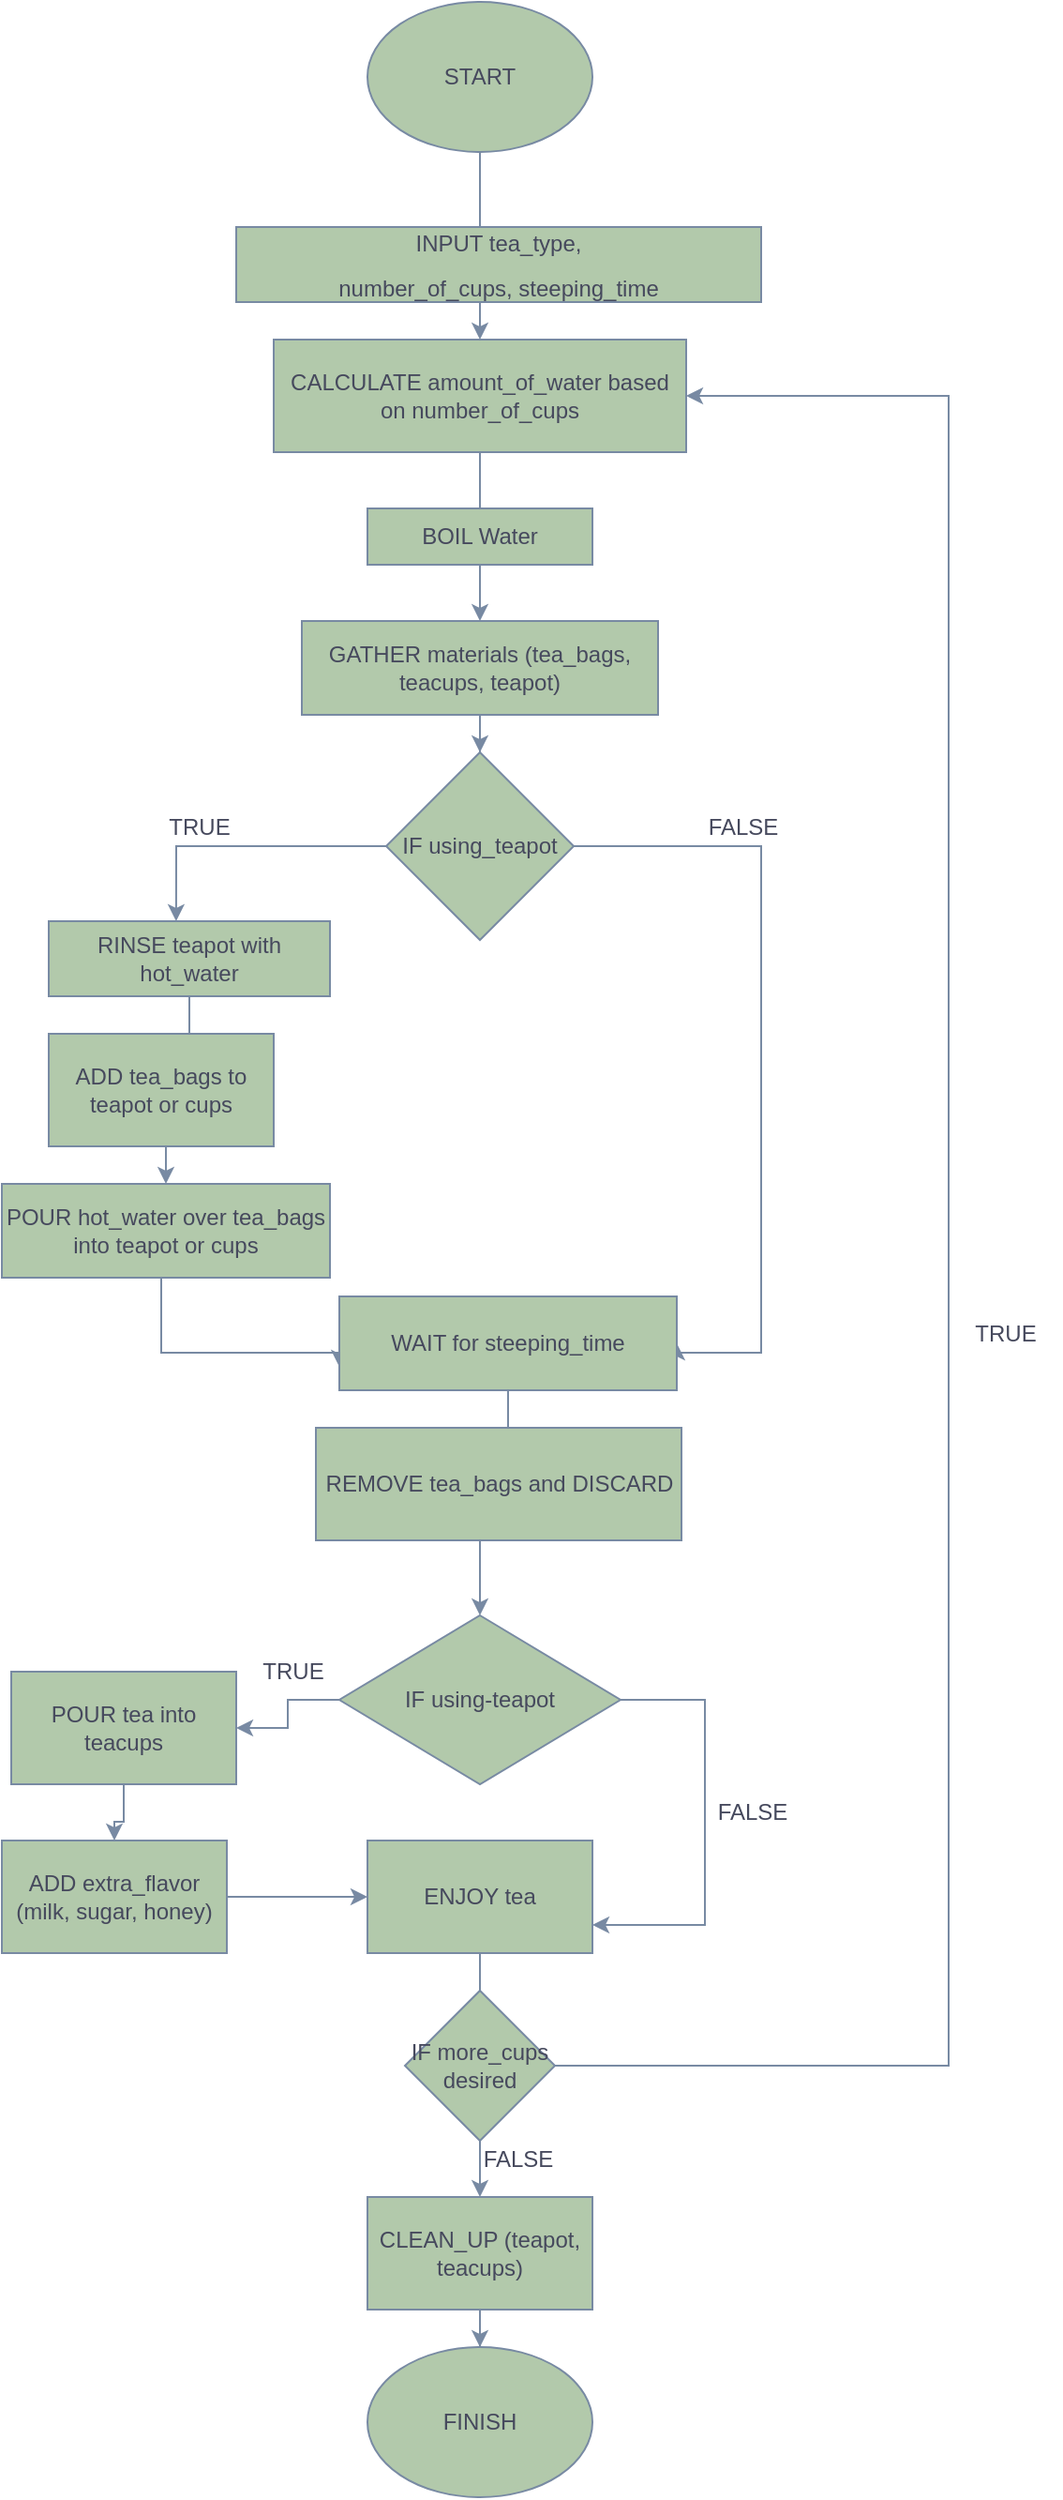 <mxfile version="21.1.4" type="github">
  <diagram name="Page-1" id="4DlaLct0QE8cwM5zOf2Q">
    <mxGraphModel dx="1434" dy="796" grid="1" gridSize="10" guides="1" tooltips="1" connect="1" arrows="1" fold="1" page="1" pageScale="1" pageWidth="850" pageHeight="1100" math="0" shadow="0">
      <root>
        <mxCell id="0" />
        <mxCell id="1" parent="0" />
        <mxCell id="fAprmChVQwTHgOSSy4RH-19" value="" style="edgeStyle=orthogonalEdgeStyle;rounded=0;orthogonalLoop=1;jettySize=auto;html=1;labelBackgroundColor=none;strokeColor=#788AA3;fontColor=default;" edge="1" parent="1" source="fAprmChVQwTHgOSSy4RH-1" target="fAprmChVQwTHgOSSy4RH-3">
          <mxGeometry relative="1" as="geometry" />
        </mxCell>
        <mxCell id="fAprmChVQwTHgOSSy4RH-1" value="START" style="ellipse;whiteSpace=wrap;html=1;labelBackgroundColor=none;fillColor=#B2C9AB;strokeColor=#788AA3;fontColor=#46495D;" vertex="1" parent="1">
          <mxGeometry x="350" y="20" width="120" height="80" as="geometry" />
        </mxCell>
        <mxCell id="fAprmChVQwTHgOSSy4RH-2" value="&lt;p style=&quot;line-height:200%&quot; class=&quot;MsoNormal&quot;&gt;INPUT tea_type,&lt;br/&gt;number_of_cups, steeping_time&lt;/p&gt;" style="rounded=0;whiteSpace=wrap;html=1;labelBackgroundColor=none;fillColor=#B2C9AB;strokeColor=#788AA3;fontColor=#46495D;" vertex="1" parent="1">
          <mxGeometry x="280" y="140" width="280" height="40" as="geometry" />
        </mxCell>
        <mxCell id="fAprmChVQwTHgOSSy4RH-20" value="" style="edgeStyle=orthogonalEdgeStyle;rounded=0;orthogonalLoop=1;jettySize=auto;html=1;labelBackgroundColor=none;strokeColor=#788AA3;fontColor=default;" edge="1" parent="1" source="fAprmChVQwTHgOSSy4RH-3" target="fAprmChVQwTHgOSSy4RH-5">
          <mxGeometry relative="1" as="geometry" />
        </mxCell>
        <mxCell id="fAprmChVQwTHgOSSy4RH-3" value="CALCULATE amount_of_water based on number_of_cups" style="rounded=0;whiteSpace=wrap;html=1;labelBackgroundColor=none;fillColor=#B2C9AB;strokeColor=#788AA3;fontColor=#46495D;" vertex="1" parent="1">
          <mxGeometry x="300" y="200" width="220" height="60" as="geometry" />
        </mxCell>
        <mxCell id="fAprmChVQwTHgOSSy4RH-4" value="BOIL Water" style="rounded=0;whiteSpace=wrap;html=1;labelBackgroundColor=none;fillColor=#B2C9AB;strokeColor=#788AA3;fontColor=#46495D;" vertex="1" parent="1">
          <mxGeometry x="350" y="290" width="120" height="30" as="geometry" />
        </mxCell>
        <mxCell id="fAprmChVQwTHgOSSy4RH-21" value="" style="edgeStyle=orthogonalEdgeStyle;rounded=0;orthogonalLoop=1;jettySize=auto;html=1;labelBackgroundColor=none;strokeColor=#788AA3;fontColor=default;" edge="1" parent="1" source="fAprmChVQwTHgOSSy4RH-5" target="fAprmChVQwTHgOSSy4RH-6">
          <mxGeometry relative="1" as="geometry" />
        </mxCell>
        <mxCell id="fAprmChVQwTHgOSSy4RH-5" value="GATHER materials (tea_bags, teacups, teapot)" style="rounded=0;whiteSpace=wrap;html=1;labelBackgroundColor=none;fillColor=#B2C9AB;strokeColor=#788AA3;fontColor=#46495D;" vertex="1" parent="1">
          <mxGeometry x="315" y="350" width="190" height="50" as="geometry" />
        </mxCell>
        <mxCell id="fAprmChVQwTHgOSSy4RH-23" value="" style="edgeStyle=orthogonalEdgeStyle;rounded=0;orthogonalLoop=1;jettySize=auto;html=1;entryX=0.453;entryY=0;entryDx=0;entryDy=0;entryPerimeter=0;labelBackgroundColor=none;strokeColor=#788AA3;fontColor=default;" edge="1" parent="1" source="fAprmChVQwTHgOSSy4RH-6" target="fAprmChVQwTHgOSSy4RH-7">
          <mxGeometry relative="1" as="geometry">
            <mxPoint x="280" y="470" as="targetPoint" />
          </mxGeometry>
        </mxCell>
        <mxCell id="fAprmChVQwTHgOSSy4RH-24" value="" style="edgeStyle=orthogonalEdgeStyle;rounded=0;orthogonalLoop=1;jettySize=auto;html=1;entryX=1;entryY=0.5;entryDx=0;entryDy=0;labelBackgroundColor=none;strokeColor=#788AA3;fontColor=default;" edge="1" parent="1" source="fAprmChVQwTHgOSSy4RH-6" target="fAprmChVQwTHgOSSy4RH-10">
          <mxGeometry relative="1" as="geometry">
            <Array as="points">
              <mxPoint x="560" y="470" />
              <mxPoint x="560" y="740" />
              <mxPoint x="515" y="740" />
            </Array>
          </mxGeometry>
        </mxCell>
        <mxCell id="fAprmChVQwTHgOSSy4RH-6" value="IF using_teapot" style="rhombus;whiteSpace=wrap;html=1;labelBackgroundColor=none;fillColor=#B2C9AB;strokeColor=#788AA3;fontColor=#46495D;" vertex="1" parent="1">
          <mxGeometry x="360" y="420" width="100" height="100" as="geometry" />
        </mxCell>
        <mxCell id="fAprmChVQwTHgOSSy4RH-27" value="" style="edgeStyle=orthogonalEdgeStyle;rounded=0;orthogonalLoop=1;jettySize=auto;html=1;labelBackgroundColor=none;strokeColor=#788AA3;fontColor=default;" edge="1" parent="1" source="fAprmChVQwTHgOSSy4RH-7" target="fAprmChVQwTHgOSSy4RH-9">
          <mxGeometry relative="1" as="geometry" />
        </mxCell>
        <mxCell id="fAprmChVQwTHgOSSy4RH-7" value="RINSE teapot with hot_water" style="rounded=0;whiteSpace=wrap;html=1;labelBackgroundColor=none;fillColor=#B2C9AB;strokeColor=#788AA3;fontColor=#46495D;" vertex="1" parent="1">
          <mxGeometry x="180" y="510" width="150" height="40" as="geometry" />
        </mxCell>
        <mxCell id="fAprmChVQwTHgOSSy4RH-8" value="ADD tea_bags to teapot or cups" style="rounded=0;whiteSpace=wrap;html=1;labelBackgroundColor=none;fillColor=#B2C9AB;strokeColor=#788AA3;fontColor=#46495D;" vertex="1" parent="1">
          <mxGeometry x="180" y="570" width="120" height="60" as="geometry" />
        </mxCell>
        <mxCell id="fAprmChVQwTHgOSSy4RH-29" value="" style="edgeStyle=orthogonalEdgeStyle;rounded=0;orthogonalLoop=1;jettySize=auto;html=1;entryX=0;entryY=0.75;entryDx=0;entryDy=0;labelBackgroundColor=none;strokeColor=#788AA3;fontColor=default;" edge="1" parent="1" source="fAprmChVQwTHgOSSy4RH-9" target="fAprmChVQwTHgOSSy4RH-10">
          <mxGeometry relative="1" as="geometry">
            <mxPoint x="242.5" y="780" as="targetPoint" />
            <Array as="points">
              <mxPoint x="240" y="740" />
              <mxPoint x="335" y="740" />
            </Array>
          </mxGeometry>
        </mxCell>
        <mxCell id="fAprmChVQwTHgOSSy4RH-9" value="POUR hot_water over tea_bags into teapot or cups" style="rounded=0;whiteSpace=wrap;html=1;labelBackgroundColor=none;fillColor=#B2C9AB;strokeColor=#788AA3;fontColor=#46495D;" vertex="1" parent="1">
          <mxGeometry x="155" y="650" width="175" height="50" as="geometry" />
        </mxCell>
        <mxCell id="fAprmChVQwTHgOSSy4RH-30" value="" style="edgeStyle=orthogonalEdgeStyle;rounded=0;orthogonalLoop=1;jettySize=auto;html=1;labelBackgroundColor=none;strokeColor=#788AA3;fontColor=default;" edge="1" parent="1" source="fAprmChVQwTHgOSSy4RH-10" target="fAprmChVQwTHgOSSy4RH-12">
          <mxGeometry relative="1" as="geometry" />
        </mxCell>
        <mxCell id="fAprmChVQwTHgOSSy4RH-10" value="WAIT for steeping_time" style="rounded=0;whiteSpace=wrap;html=1;labelBackgroundColor=none;fillColor=#B2C9AB;strokeColor=#788AA3;fontColor=#46495D;" vertex="1" parent="1">
          <mxGeometry x="335" y="710" width="180" height="50" as="geometry" />
        </mxCell>
        <mxCell id="fAprmChVQwTHgOSSy4RH-11" value="REMOVE tea_bags and DISCARD" style="rounded=0;whiteSpace=wrap;html=1;labelBackgroundColor=none;fillColor=#B2C9AB;strokeColor=#788AA3;fontColor=#46495D;" vertex="1" parent="1">
          <mxGeometry x="322.5" y="780" width="195" height="60" as="geometry" />
        </mxCell>
        <mxCell id="fAprmChVQwTHgOSSy4RH-31" value="" style="edgeStyle=orthogonalEdgeStyle;rounded=0;orthogonalLoop=1;jettySize=auto;html=1;labelBackgroundColor=none;strokeColor=#788AA3;fontColor=default;" edge="1" parent="1" source="fAprmChVQwTHgOSSy4RH-12" target="fAprmChVQwTHgOSSy4RH-13">
          <mxGeometry relative="1" as="geometry" />
        </mxCell>
        <mxCell id="fAprmChVQwTHgOSSy4RH-33" value="" style="edgeStyle=orthogonalEdgeStyle;rounded=0;orthogonalLoop=1;jettySize=auto;html=1;entryX=1;entryY=0.75;entryDx=0;entryDy=0;labelBackgroundColor=none;strokeColor=#788AA3;fontColor=default;" edge="1" parent="1" source="fAprmChVQwTHgOSSy4RH-12" target="fAprmChVQwTHgOSSy4RH-15">
          <mxGeometry relative="1" as="geometry">
            <mxPoint x="565" y="925" as="targetPoint" />
            <Array as="points">
              <mxPoint x="530" y="925" />
              <mxPoint x="530" y="1045" />
            </Array>
          </mxGeometry>
        </mxCell>
        <mxCell id="fAprmChVQwTHgOSSy4RH-12" value="IF using-teapot" style="rhombus;whiteSpace=wrap;html=1;labelBackgroundColor=none;fillColor=#B2C9AB;strokeColor=#788AA3;fontColor=#46495D;" vertex="1" parent="1">
          <mxGeometry x="335" y="880" width="150" height="90" as="geometry" />
        </mxCell>
        <mxCell id="fAprmChVQwTHgOSSy4RH-36" value="" style="edgeStyle=orthogonalEdgeStyle;rounded=0;orthogonalLoop=1;jettySize=auto;html=1;labelBackgroundColor=none;strokeColor=#788AA3;fontColor=default;" edge="1" parent="1" source="fAprmChVQwTHgOSSy4RH-13" target="fAprmChVQwTHgOSSy4RH-14">
          <mxGeometry relative="1" as="geometry" />
        </mxCell>
        <mxCell id="fAprmChVQwTHgOSSy4RH-13" value="POUR tea into teacups" style="rounded=0;whiteSpace=wrap;html=1;labelBackgroundColor=none;fillColor=#B2C9AB;strokeColor=#788AA3;fontColor=#46495D;" vertex="1" parent="1">
          <mxGeometry x="160" y="910" width="120" height="60" as="geometry" />
        </mxCell>
        <mxCell id="fAprmChVQwTHgOSSy4RH-37" value="" style="edgeStyle=orthogonalEdgeStyle;rounded=0;orthogonalLoop=1;jettySize=auto;html=1;labelBackgroundColor=none;strokeColor=#788AA3;fontColor=default;" edge="1" parent="1" source="fAprmChVQwTHgOSSy4RH-14" target="fAprmChVQwTHgOSSy4RH-15">
          <mxGeometry relative="1" as="geometry" />
        </mxCell>
        <mxCell id="fAprmChVQwTHgOSSy4RH-14" value="ADD extra_flavor (milk, sugar, honey)" style="rounded=0;whiteSpace=wrap;html=1;labelBackgroundColor=none;fillColor=#B2C9AB;strokeColor=#788AA3;fontColor=#46495D;" vertex="1" parent="1">
          <mxGeometry x="155" y="1000" width="120" height="60" as="geometry" />
        </mxCell>
        <mxCell id="fAprmChVQwTHgOSSy4RH-38" value="" style="edgeStyle=orthogonalEdgeStyle;rounded=0;orthogonalLoop=1;jettySize=auto;html=1;labelBackgroundColor=none;strokeColor=#788AA3;fontColor=default;" edge="1" parent="1" source="fAprmChVQwTHgOSSy4RH-15" target="fAprmChVQwTHgOSSy4RH-17">
          <mxGeometry relative="1" as="geometry" />
        </mxCell>
        <mxCell id="fAprmChVQwTHgOSSy4RH-15" value="ENJOY tea" style="rounded=0;whiteSpace=wrap;html=1;labelBackgroundColor=none;fillColor=#B2C9AB;strokeColor=#788AA3;fontColor=#46495D;" vertex="1" parent="1">
          <mxGeometry x="350" y="1000" width="120" height="60" as="geometry" />
        </mxCell>
        <mxCell id="fAprmChVQwTHgOSSy4RH-41" value="" style="edgeStyle=orthogonalEdgeStyle;rounded=0;orthogonalLoop=1;jettySize=auto;html=1;entryX=1;entryY=0.5;entryDx=0;entryDy=0;labelBackgroundColor=none;strokeColor=#788AA3;fontColor=default;" edge="1" parent="1" source="fAprmChVQwTHgOSSy4RH-16" target="fAprmChVQwTHgOSSy4RH-3">
          <mxGeometry relative="1" as="geometry">
            <mxPoint x="750" y="280" as="targetPoint" />
            <Array as="points">
              <mxPoint x="660" y="1120" />
              <mxPoint x="660" y="230" />
            </Array>
          </mxGeometry>
        </mxCell>
        <mxCell id="fAprmChVQwTHgOSSy4RH-16" value="IF more_cups desired" style="rhombus;whiteSpace=wrap;html=1;labelBackgroundColor=none;fillColor=#B2C9AB;strokeColor=#788AA3;fontColor=#46495D;" vertex="1" parent="1">
          <mxGeometry x="370" y="1080" width="80" height="80" as="geometry" />
        </mxCell>
        <mxCell id="fAprmChVQwTHgOSSy4RH-39" value="" style="edgeStyle=orthogonalEdgeStyle;rounded=0;orthogonalLoop=1;jettySize=auto;html=1;labelBackgroundColor=none;strokeColor=#788AA3;fontColor=default;" edge="1" parent="1" source="fAprmChVQwTHgOSSy4RH-17" target="fAprmChVQwTHgOSSy4RH-18">
          <mxGeometry relative="1" as="geometry" />
        </mxCell>
        <mxCell id="fAprmChVQwTHgOSSy4RH-17" value="CLEAN_UP (teapot, teacups)" style="rounded=0;whiteSpace=wrap;html=1;labelBackgroundColor=none;fillColor=#B2C9AB;strokeColor=#788AA3;fontColor=#46495D;" vertex="1" parent="1">
          <mxGeometry x="350" y="1190" width="120" height="60" as="geometry" />
        </mxCell>
        <mxCell id="fAprmChVQwTHgOSSy4RH-18" value="FINISH" style="ellipse;whiteSpace=wrap;html=1;labelBackgroundColor=none;fillColor=#B2C9AB;strokeColor=#788AA3;fontColor=#46495D;" vertex="1" parent="1">
          <mxGeometry x="350" y="1270" width="120" height="80" as="geometry" />
        </mxCell>
        <mxCell id="fAprmChVQwTHgOSSy4RH-25" value="TRUE" style="text;html=1;align=center;verticalAlign=middle;resizable=0;points=[];autosize=1;strokeColor=none;fillColor=none;labelBackgroundColor=none;fontColor=#46495D;" vertex="1" parent="1">
          <mxGeometry x="230" y="445" width="60" height="30" as="geometry" />
        </mxCell>
        <mxCell id="fAprmChVQwTHgOSSy4RH-26" value="FALSE" style="text;html=1;align=center;verticalAlign=middle;resizable=0;points=[];autosize=1;strokeColor=none;fillColor=none;labelBackgroundColor=none;fontColor=#46495D;" vertex="1" parent="1">
          <mxGeometry x="520" y="445" width="60" height="30" as="geometry" />
        </mxCell>
        <mxCell id="fAprmChVQwTHgOSSy4RH-34" value="TRUE" style="text;html=1;align=center;verticalAlign=middle;resizable=0;points=[];autosize=1;strokeColor=none;fillColor=none;labelBackgroundColor=none;fontColor=#46495D;" vertex="1" parent="1">
          <mxGeometry x="280" y="895" width="60" height="30" as="geometry" />
        </mxCell>
        <mxCell id="fAprmChVQwTHgOSSy4RH-35" value="FALSE" style="text;html=1;align=center;verticalAlign=middle;resizable=0;points=[];autosize=1;strokeColor=none;fillColor=none;labelBackgroundColor=none;fontColor=#46495D;" vertex="1" parent="1">
          <mxGeometry x="525" y="970" width="60" height="30" as="geometry" />
        </mxCell>
        <mxCell id="fAprmChVQwTHgOSSy4RH-42" value="TRUE" style="text;html=1;align=center;verticalAlign=middle;resizable=0;points=[];autosize=1;strokeColor=none;fillColor=none;labelBackgroundColor=none;fontColor=#46495D;" vertex="1" parent="1">
          <mxGeometry x="660" y="715" width="60" height="30" as="geometry" />
        </mxCell>
        <mxCell id="fAprmChVQwTHgOSSy4RH-43" value="FALSE" style="text;html=1;align=center;verticalAlign=middle;resizable=0;points=[];autosize=1;strokeColor=none;fillColor=none;labelBackgroundColor=none;fontColor=#46495D;" vertex="1" parent="1">
          <mxGeometry x="400" y="1155" width="60" height="30" as="geometry" />
        </mxCell>
      </root>
    </mxGraphModel>
  </diagram>
</mxfile>
